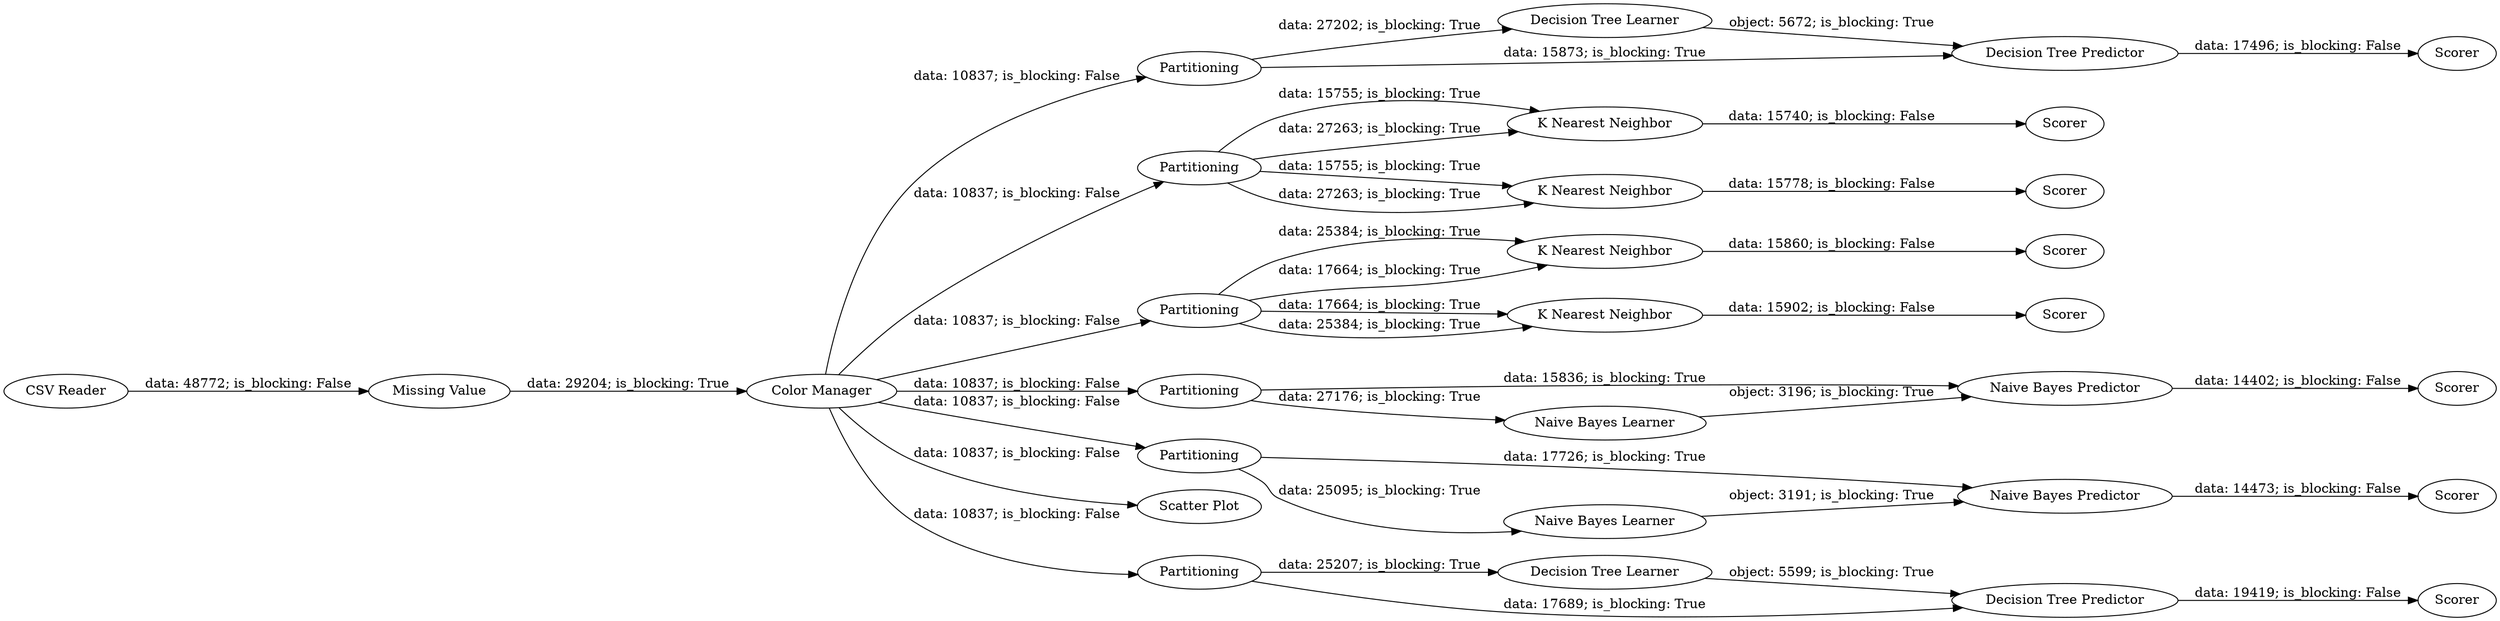 digraph {
	"-5805980904387708259_13" [label="Decision Tree Learner"]
	"-5805980904387708259_5" [label=Partitioning]
	"-5805980904387708259_32" [label="Naive Bayes Predictor"]
	"-5805980904387708259_6" [label="Color Manager"]
	"-5805980904387708259_15" [label=Scorer]
	"-5805980904387708259_29" [label="Naive Bayes Predictor"]
	"-5805980904387708259_1" [label="CSV Reader"]
	"-5805980904387708259_11" [label="Decision Tree Learner"]
	"-5805980904387708259_17" [label=Partitioning]
	"-5805980904387708259_21" [label="K Nearest Neighbor"]
	"-5805980904387708259_19" [label="K Nearest Neighbor"]
	"-5805980904387708259_3" [label="Missing Value"]
	"-5805980904387708259_16" [label=Partitioning]
	"-5805980904387708259_22" [label=Scorer]
	"-5805980904387708259_28" [label="Naive Bayes Learner"]
	"-5805980904387708259_27" [label=Partitioning]
	"-5805980904387708259_12" [label="Decision Tree Predictor"]
	"-5805980904387708259_26" [label=Partitioning]
	"-5805980904387708259_18" [label="K Nearest Neighbor"]
	"-5805980904387708259_25" [label=Scorer]
	"-5805980904387708259_33" [label=Scorer]
	"-5805980904387708259_9" [label="Scatter Plot"]
	"-5805980904387708259_24" [label=Scorer]
	"-5805980904387708259_31" [label="Naive Bayes Learner"]
	"-5805980904387708259_14" [label="Decision Tree Predictor"]
	"-5805980904387708259_23" [label=Scorer]
	"-5805980904387708259_30" [label=Scorer]
	"-5805980904387708259_10" [label=Scorer]
	"-5805980904387708259_4" [label=Partitioning]
	"-5805980904387708259_20" [label="K Nearest Neighbor"]
	"-5805980904387708259_5" -> "-5805980904387708259_14" [label="data: 15873; is_blocking: True"]
	"-5805980904387708259_29" -> "-5805980904387708259_30" [label="data: 14473; is_blocking: False"]
	"-5805980904387708259_6" -> "-5805980904387708259_26" [label="data: 10837; is_blocking: False"]
	"-5805980904387708259_27" -> "-5805980904387708259_31" [label="data: 27176; is_blocking: True"]
	"-5805980904387708259_4" -> "-5805980904387708259_12" [label="data: 17689; is_blocking: True"]
	"-5805980904387708259_6" -> "-5805980904387708259_17" [label="data: 10837; is_blocking: False"]
	"-5805980904387708259_14" -> "-5805980904387708259_15" [label="data: 17496; is_blocking: False"]
	"-5805980904387708259_6" -> "-5805980904387708259_16" [label="data: 10837; is_blocking: False"]
	"-5805980904387708259_1" -> "-5805980904387708259_3" [label="data: 48772; is_blocking: False"]
	"-5805980904387708259_11" -> "-5805980904387708259_12" [label="object: 5599; is_blocking: True"]
	"-5805980904387708259_12" -> "-5805980904387708259_10" [label="data: 19419; is_blocking: False"]
	"-5805980904387708259_4" -> "-5805980904387708259_11" [label="data: 25207; is_blocking: True"]
	"-5805980904387708259_16" -> "-5805980904387708259_18" [label="data: 17664; is_blocking: True"]
	"-5805980904387708259_6" -> "-5805980904387708259_5" [label="data: 10837; is_blocking: False"]
	"-5805980904387708259_17" -> "-5805980904387708259_21" [label="data: 15755; is_blocking: True"]
	"-5805980904387708259_6" -> "-5805980904387708259_9" [label="data: 10837; is_blocking: False"]
	"-5805980904387708259_20" -> "-5805980904387708259_24" [label="data: 15778; is_blocking: False"]
	"-5805980904387708259_16" -> "-5805980904387708259_18" [label="data: 25384; is_blocking: True"]
	"-5805980904387708259_5" -> "-5805980904387708259_13" [label="data: 27202; is_blocking: True"]
	"-5805980904387708259_13" -> "-5805980904387708259_14" [label="object: 5672; is_blocking: True"]
	"-5805980904387708259_6" -> "-5805980904387708259_4" [label="data: 10837; is_blocking: False"]
	"-5805980904387708259_31" -> "-5805980904387708259_32" [label="object: 3196; is_blocking: True"]
	"-5805980904387708259_3" -> "-5805980904387708259_6" [label="data: 29204; is_blocking: True"]
	"-5805980904387708259_6" -> "-5805980904387708259_27" [label="data: 10837; is_blocking: False"]
	"-5805980904387708259_32" -> "-5805980904387708259_33" [label="data: 14402; is_blocking: False"]
	"-5805980904387708259_17" -> "-5805980904387708259_20" [label="data: 15755; is_blocking: True"]
	"-5805980904387708259_26" -> "-5805980904387708259_28" [label="data: 25095; is_blocking: True"]
	"-5805980904387708259_16" -> "-5805980904387708259_19" [label="data: 25384; is_blocking: True"]
	"-5805980904387708259_21" -> "-5805980904387708259_25" [label="data: 15740; is_blocking: False"]
	"-5805980904387708259_16" -> "-5805980904387708259_19" [label="data: 17664; is_blocking: True"]
	"-5805980904387708259_18" -> "-5805980904387708259_22" [label="data: 15902; is_blocking: False"]
	"-5805980904387708259_19" -> "-5805980904387708259_23" [label="data: 15860; is_blocking: False"]
	"-5805980904387708259_27" -> "-5805980904387708259_32" [label="data: 15836; is_blocking: True"]
	"-5805980904387708259_28" -> "-5805980904387708259_29" [label="object: 3191; is_blocking: True"]
	"-5805980904387708259_17" -> "-5805980904387708259_20" [label="data: 27263; is_blocking: True"]
	"-5805980904387708259_26" -> "-5805980904387708259_29" [label="data: 17726; is_blocking: True"]
	"-5805980904387708259_17" -> "-5805980904387708259_21" [label="data: 27263; is_blocking: True"]
	rankdir=LR
}

